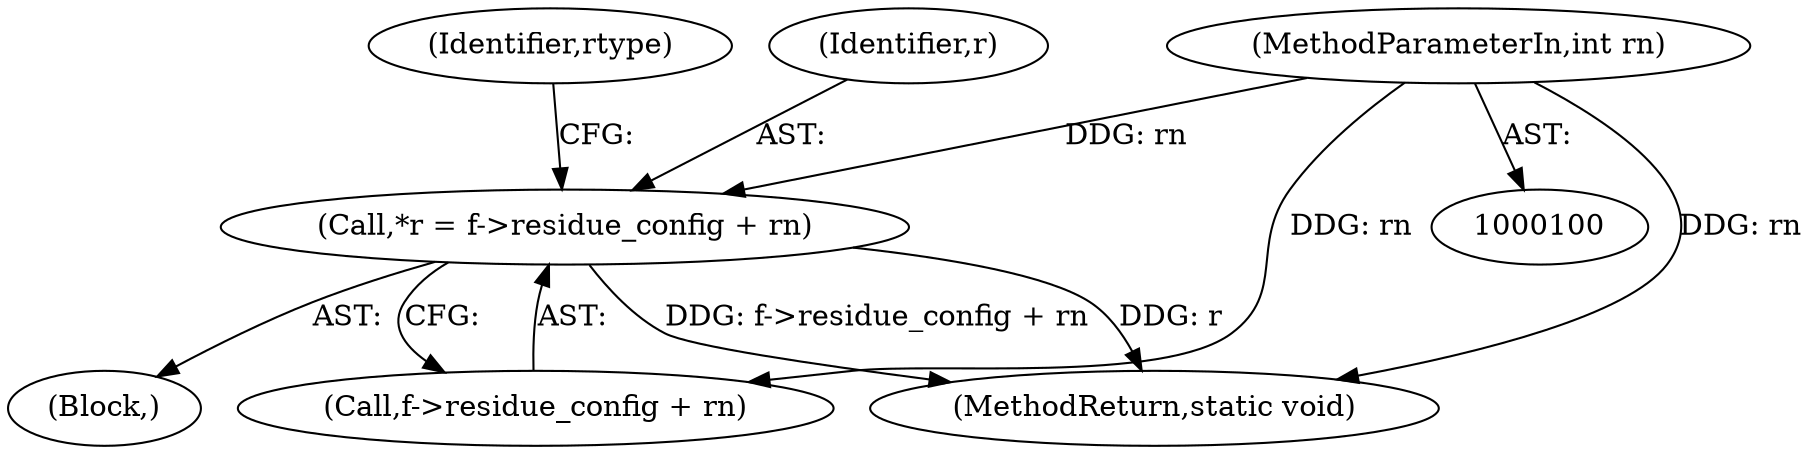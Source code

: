 digraph "0_stb_244d83bc3d859293f55812d48b3db168e581f6ab@integer" {
"1000112" [label="(Call,*r = f->residue_config + rn)"];
"1000105" [label="(MethodParameterIn,int rn)"];
"1000114" [label="(Call,f->residue_config + rn)"];
"1000112" [label="(Call,*r = f->residue_config + rn)"];
"1000113" [label="(Identifier,r)"];
"1000105" [label="(MethodParameterIn,int rn)"];
"1000934" [label="(MethodReturn,static void)"];
"1000107" [label="(Block,)"];
"1000121" [label="(Identifier,rtype)"];
"1000112" -> "1000107"  [label="AST: "];
"1000112" -> "1000114"  [label="CFG: "];
"1000113" -> "1000112"  [label="AST: "];
"1000114" -> "1000112"  [label="AST: "];
"1000121" -> "1000112"  [label="CFG: "];
"1000112" -> "1000934"  [label="DDG: f->residue_config + rn"];
"1000112" -> "1000934"  [label="DDG: r"];
"1000105" -> "1000112"  [label="DDG: rn"];
"1000105" -> "1000100"  [label="AST: "];
"1000105" -> "1000934"  [label="DDG: rn"];
"1000105" -> "1000114"  [label="DDG: rn"];
}
